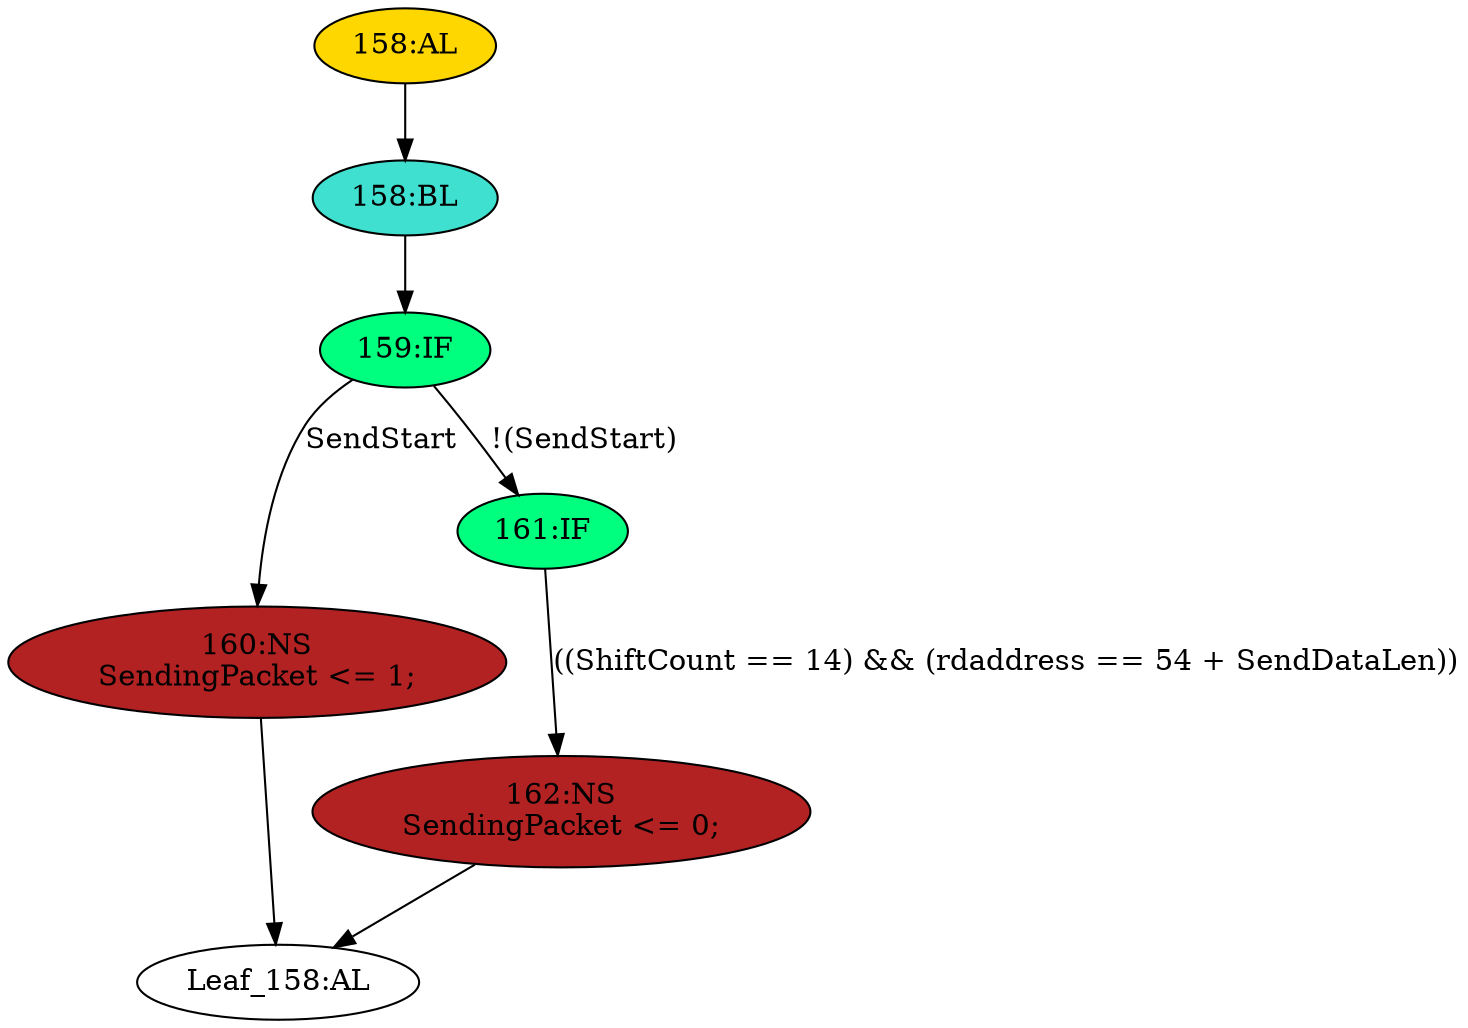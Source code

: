 strict digraph "" {
	node [label="\N"];
	"158:BL"	 [ast="<pyverilog.vparser.ast.Block object at 0x7f9ff6c89bd0>",
		fillcolor=turquoise,
		label="158:BL",
		statements="[]",
		style=filled,
		typ=Block];
	"159:IF"	 [ast="<pyverilog.vparser.ast.IfStatement object at 0x7f9ff6c89c10>",
		fillcolor=springgreen,
		label="159:IF",
		statements="[]",
		style=filled,
		typ=IfStatement];
	"158:BL" -> "159:IF"	 [cond="[]",
		lineno=None];
	"160:NS"	 [ast="<pyverilog.vparser.ast.NonblockingSubstitution object at 0x7f9ff6c950d0>",
		fillcolor=firebrick,
		label="160:NS
SendingPacket <= 1;",
		statements="[<pyverilog.vparser.ast.NonblockingSubstitution object at 0x7f9ff6c950d0>]",
		style=filled,
		typ=NonblockingSubstitution];
	"Leaf_158:AL"	 [def_var="['SendingPacket']",
		label="Leaf_158:AL"];
	"160:NS" -> "Leaf_158:AL"	 [cond="[]",
		lineno=None];
	"159:IF" -> "160:NS"	 [cond="['SendStart']",
		label=SendStart,
		lineno=159];
	"161:IF"	 [ast="<pyverilog.vparser.ast.IfStatement object at 0x7f9ff6c89c90>",
		fillcolor=springgreen,
		label="161:IF",
		statements="[]",
		style=filled,
		typ=IfStatement];
	"159:IF" -> "161:IF"	 [cond="['SendStart']",
		label="!(SendStart)",
		lineno=159];
	"158:AL"	 [ast="<pyverilog.vparser.ast.Always object at 0x7f9ff6c952d0>",
		clk_sens=True,
		fillcolor=gold,
		label="158:AL",
		sens="['clk20']",
		statements="[]",
		style=filled,
		typ=Always,
		use_var="['SendDataLen', 'ShiftCount', 'SendStart', 'rdaddress']"];
	"158:AL" -> "158:BL"	 [cond="[]",
		lineno=None];
	"162:NS"	 [ast="<pyverilog.vparser.ast.NonblockingSubstitution object at 0x7f9ff6c89d10>",
		fillcolor=firebrick,
		label="162:NS
SendingPacket <= 0;",
		statements="[<pyverilog.vparser.ast.NonblockingSubstitution object at 0x7f9ff6c89d10>]",
		style=filled,
		typ=NonblockingSubstitution];
	"162:NS" -> "Leaf_158:AL"	 [cond="[]",
		lineno=None];
	"161:IF" -> "162:NS"	 [cond="['ShiftCount', 'rdaddress', 'SendDataLen']",
		label="((ShiftCount == 14) && (rdaddress == 54 + SendDataLen))",
		lineno=161];
}
